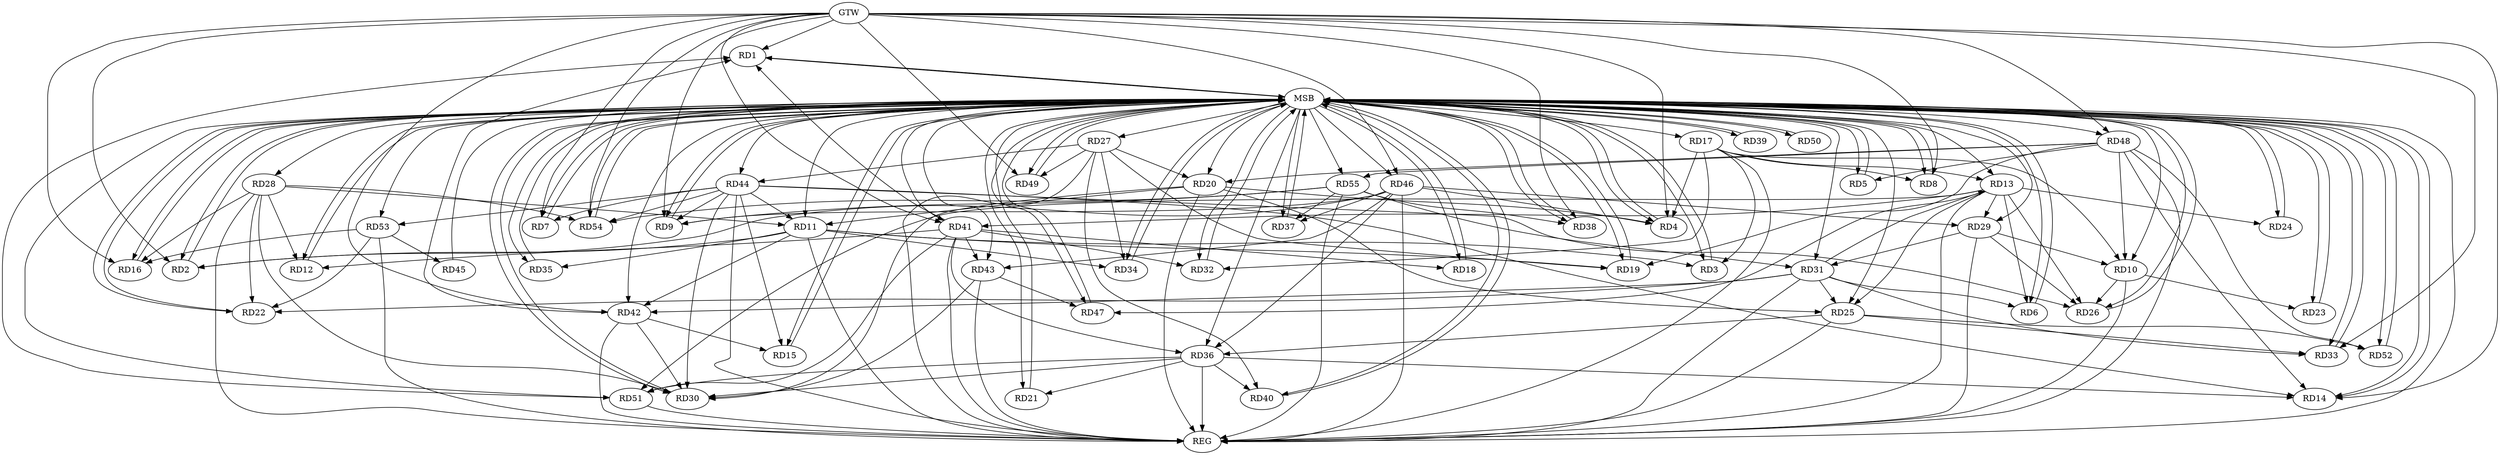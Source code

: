strict digraph G {
  RD1 [ label="RD1" ];
  RD2 [ label="RD2" ];
  RD3 [ label="RD3" ];
  RD4 [ label="RD4" ];
  RD5 [ label="RD5" ];
  RD6 [ label="RD6" ];
  RD7 [ label="RD7" ];
  RD8 [ label="RD8" ];
  RD9 [ label="RD9" ];
  RD10 [ label="RD10" ];
  RD11 [ label="RD11" ];
  RD12 [ label="RD12" ];
  RD13 [ label="RD13" ];
  RD14 [ label="RD14" ];
  RD15 [ label="RD15" ];
  RD16 [ label="RD16" ];
  RD17 [ label="RD17" ];
  RD18 [ label="RD18" ];
  RD19 [ label="RD19" ];
  RD20 [ label="RD20" ];
  RD21 [ label="RD21" ];
  RD22 [ label="RD22" ];
  RD23 [ label="RD23" ];
  RD24 [ label="RD24" ];
  RD25 [ label="RD25" ];
  RD26 [ label="RD26" ];
  RD27 [ label="RD27" ];
  RD28 [ label="RD28" ];
  RD29 [ label="RD29" ];
  RD30 [ label="RD30" ];
  RD31 [ label="RD31" ];
  RD32 [ label="RD32" ];
  RD33 [ label="RD33" ];
  RD34 [ label="RD34" ];
  RD35 [ label="RD35" ];
  RD36 [ label="RD36" ];
  RD37 [ label="RD37" ];
  RD38 [ label="RD38" ];
  RD39 [ label="RD39" ];
  RD40 [ label="RD40" ];
  RD41 [ label="RD41" ];
  RD42 [ label="RD42" ];
  RD43 [ label="RD43" ];
  RD44 [ label="RD44" ];
  RD45 [ label="RD45" ];
  RD46 [ label="RD46" ];
  RD47 [ label="RD47" ];
  RD48 [ label="RD48" ];
  RD49 [ label="RD49" ];
  RD50 [ label="RD50" ];
  RD51 [ label="RD51" ];
  RD52 [ label="RD52" ];
  RD53 [ label="RD53" ];
  RD54 [ label="RD54" ];
  RD55 [ label="RD55" ];
  GTW [ label="GTW" ];
  REG [ label="REG" ];
  MSB [ label="MSB" ];
  RD41 -> RD1;
  RD42 -> RD1;
  RD51 -> RD1;
  RD11 -> RD2;
  RD46 -> RD2;
  RD11 -> RD3;
  RD17 -> RD3;
  RD17 -> RD4;
  RD20 -> RD4;
  RD46 -> RD4;
  RD48 -> RD5;
  RD13 -> RD6;
  RD31 -> RD6;
  RD44 -> RD7;
  RD17 -> RD8;
  RD44 -> RD9;
  RD46 -> RD9;
  RD55 -> RD9;
  RD17 -> RD10;
  RD10 -> RD23;
  RD10 -> RD26;
  RD29 -> RD10;
  RD48 -> RD10;
  RD11 -> RD19;
  RD20 -> RD11;
  RD28 -> RD11;
  RD11 -> RD34;
  RD11 -> RD35;
  RD11 -> RD42;
  RD44 -> RD11;
  RD28 -> RD12;
  RD41 -> RD12;
  RD17 -> RD13;
  RD13 -> RD24;
  RD13 -> RD25;
  RD13 -> RD26;
  RD13 -> RD29;
  RD31 -> RD13;
  RD13 -> RD41;
  RD13 -> RD47;
  RD13 -> RD51;
  RD36 -> RD14;
  RD44 -> RD14;
  RD48 -> RD14;
  RD42 -> RD15;
  RD44 -> RD15;
  RD28 -> RD16;
  RD53 -> RD16;
  RD17 -> RD32;
  RD41 -> RD18;
  RD27 -> RD19;
  RD48 -> RD19;
  RD20 -> RD25;
  RD27 -> RD20;
  RD20 -> RD30;
  RD48 -> RD20;
  RD36 -> RD21;
  RD28 -> RD22;
  RD31 -> RD22;
  RD53 -> RD22;
  RD31 -> RD25;
  RD25 -> RD33;
  RD25 -> RD36;
  RD25 -> RD52;
  RD29 -> RD26;
  RD44 -> RD26;
  RD27 -> RD34;
  RD27 -> RD40;
  RD27 -> RD44;
  RD27 -> RD49;
  RD28 -> RD30;
  RD28 -> RD54;
  RD29 -> RD31;
  RD46 -> RD29;
  RD36 -> RD30;
  RD42 -> RD30;
  RD43 -> RD30;
  RD44 -> RD30;
  RD31 -> RD33;
  RD31 -> RD42;
  RD55 -> RD31;
  RD41 -> RD32;
  RD36 -> RD40;
  RD41 -> RD36;
  RD46 -> RD36;
  RD36 -> RD51;
  RD46 -> RD37;
  RD55 -> RD37;
  RD55 -> RD38;
  RD41 -> RD43;
  RD41 -> RD51;
  RD46 -> RD43;
  RD43 -> RD47;
  RD44 -> RD53;
  RD44 -> RD54;
  RD53 -> RD45;
  RD48 -> RD52;
  RD48 -> RD55;
  RD55 -> RD54;
  GTW -> RD46;
  GTW -> RD42;
  GTW -> RD9;
  GTW -> RD2;
  GTW -> RD41;
  GTW -> RD49;
  GTW -> RD14;
  GTW -> RD4;
  GTW -> RD33;
  GTW -> RD48;
  GTW -> RD7;
  GTW -> RD54;
  GTW -> RD16;
  GTW -> RD38;
  GTW -> RD1;
  GTW -> RD8;
  RD10 -> REG;
  RD11 -> REG;
  RD13 -> REG;
  RD17 -> REG;
  RD20 -> REG;
  RD25 -> REG;
  RD27 -> REG;
  RD28 -> REG;
  RD29 -> REG;
  RD31 -> REG;
  RD36 -> REG;
  RD41 -> REG;
  RD42 -> REG;
  RD43 -> REG;
  RD44 -> REG;
  RD46 -> REG;
  RD48 -> REG;
  RD51 -> REG;
  RD53 -> REG;
  RD55 -> REG;
  RD1 -> MSB;
  MSB -> RD7;
  MSB -> RD22;
  MSB -> RD25;
  MSB -> RD36;
  MSB -> RD38;
  MSB -> RD42;
  MSB -> RD54;
  MSB -> REG;
  RD2 -> MSB;
  MSB -> RD5;
  MSB -> RD39;
  MSB -> RD43;
  RD3 -> MSB;
  MSB -> RD27;
  MSB -> RD29;
  MSB -> RD51;
  MSB -> RD52;
  RD4 -> MSB;
  RD5 -> MSB;
  MSB -> RD2;
  MSB -> RD6;
  MSB -> RD23;
  RD6 -> MSB;
  MSB -> RD9;
  MSB -> RD28;
  MSB -> RD53;
  RD7 -> MSB;
  MSB -> RD13;
  MSB -> RD40;
  RD8 -> MSB;
  MSB -> RD4;
  MSB -> RD12;
  MSB -> RD16;
  MSB -> RD20;
  MSB -> RD41;
  RD9 -> MSB;
  MSB -> RD33;
  MSB -> RD50;
  MSB -> RD55;
  RD12 -> MSB;
  MSB -> RD10;
  MSB -> RD14;
  RD14 -> MSB;
  MSB -> RD26;
  RD15 -> MSB;
  MSB -> RD37;
  MSB -> RD47;
  RD16 -> MSB;
  MSB -> RD17;
  MSB -> RD19;
  MSB -> RD24;
  MSB -> RD35;
  MSB -> RD46;
  RD18 -> MSB;
  MSB -> RD32;
  MSB -> RD44;
  RD19 -> MSB;
  MSB -> RD30;
  RD21 -> MSB;
  MSB -> RD31;
  RD22 -> MSB;
  MSB -> RD3;
  RD23 -> MSB;
  RD24 -> MSB;
  MSB -> RD11;
  RD26 -> MSB;
  RD30 -> MSB;
  MSB -> RD15;
  MSB -> RD34;
  RD32 -> MSB;
  MSB -> RD48;
  RD33 -> MSB;
  RD34 -> MSB;
  RD35 -> MSB;
  MSB -> RD21;
  RD37 -> MSB;
  MSB -> RD1;
  RD38 -> MSB;
  MSB -> RD18;
  RD39 -> MSB;
  RD40 -> MSB;
  RD45 -> MSB;
  MSB -> RD8;
  RD47 -> MSB;
  MSB -> RD49;
  RD49 -> MSB;
  RD50 -> MSB;
  RD52 -> MSB;
  RD54 -> MSB;
}
